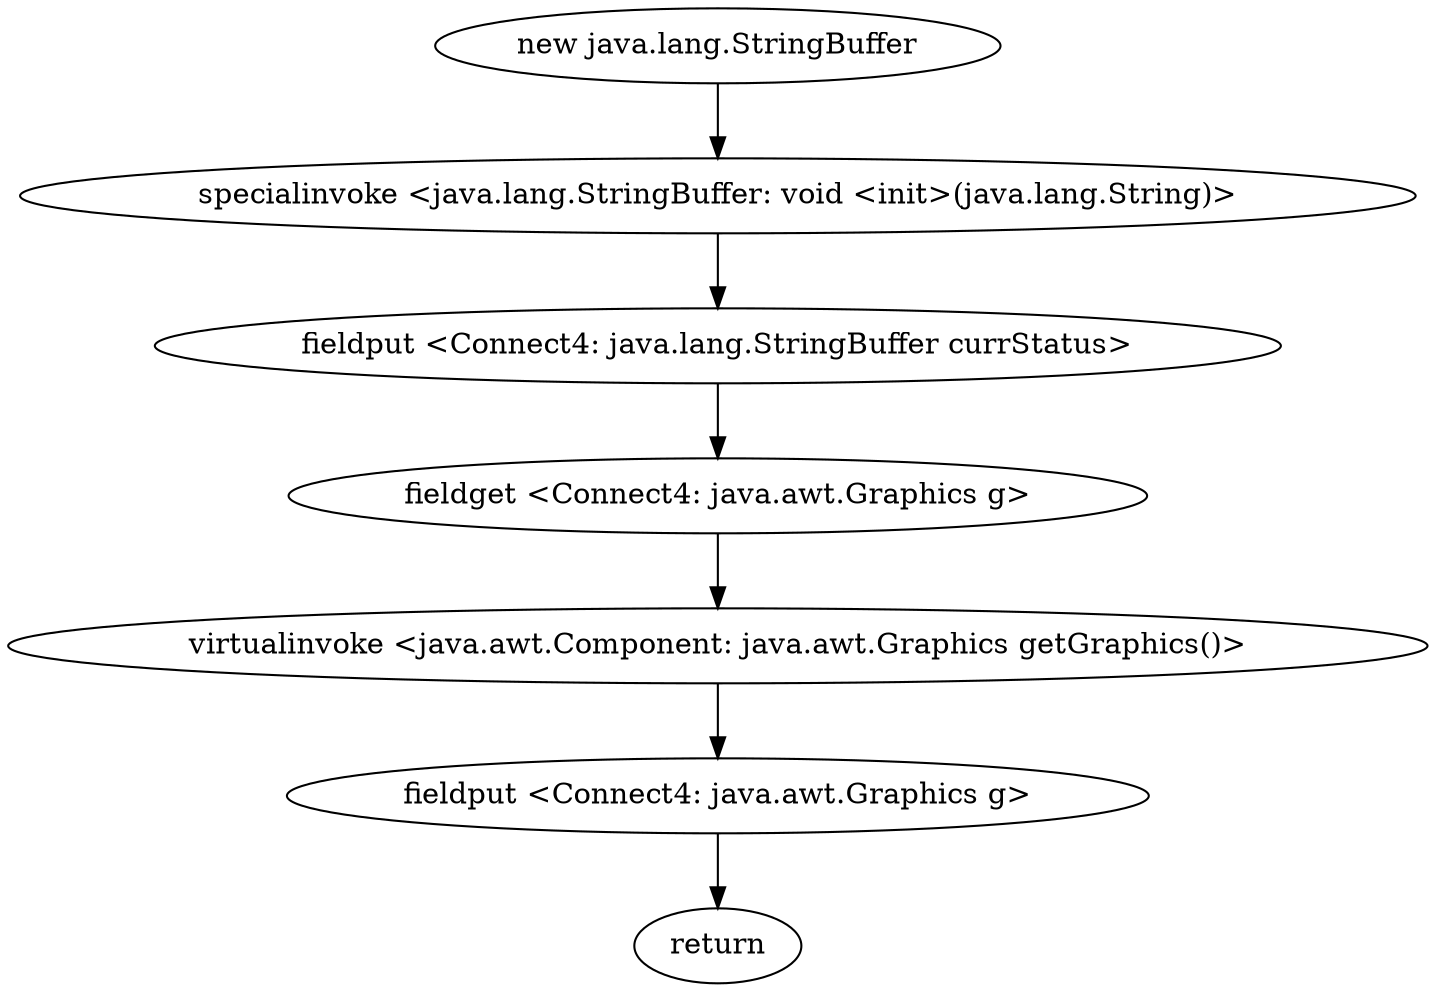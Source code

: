 digraph "" {
"new java.lang.StringBuffer";
 "new java.lang.StringBuffer"->"specialinvoke <java.lang.StringBuffer: void <init>(java.lang.String)>";
 "specialinvoke <java.lang.StringBuffer: void <init>(java.lang.String)>"->"fieldput <Connect4: java.lang.StringBuffer currStatus>";
 "fieldput <Connect4: java.lang.StringBuffer currStatus>"->"fieldget <Connect4: java.awt.Graphics g>";
 "fieldget <Connect4: java.awt.Graphics g>"->"virtualinvoke <java.awt.Component: java.awt.Graphics getGraphics()>";
 "virtualinvoke <java.awt.Component: java.awt.Graphics getGraphics()>"->"fieldput <Connect4: java.awt.Graphics g>";
 "fieldput <Connect4: java.awt.Graphics g>"->"return";
}
